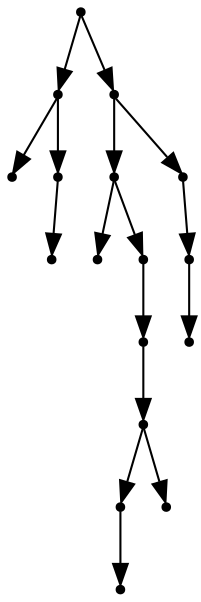 digraph {
  16 [shape=point];
  3 [shape=point];
  0 [shape=point];
  2 [shape=point];
  1 [shape=point];
  15 [shape=point];
  11 [shape=point];
  4 [shape=point];
  10 [shape=point];
  9 [shape=point];
  8 [shape=point];
  6 [shape=point];
  5 [shape=point];
  7 [shape=point];
  14 [shape=point];
  13 [shape=point];
  12 [shape=point];
16 -> 3;
3 -> 0;
3 -> 2;
2 -> 1;
16 -> 15;
15 -> 11;
11 -> 4;
11 -> 10;
10 -> 9;
9 -> 8;
8 -> 6;
6 -> 5;
8 -> 7;
15 -> 14;
14 -> 13;
13 -> 12;
}
